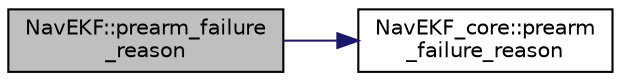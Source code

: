digraph "NavEKF::prearm_failure_reason"
{
 // INTERACTIVE_SVG=YES
  edge [fontname="Helvetica",fontsize="10",labelfontname="Helvetica",labelfontsize="10"];
  node [fontname="Helvetica",fontsize="10",shape=record];
  rankdir="LR";
  Node1 [label="NavEKF::prearm_failure\l_reason",height=0.2,width=0.4,color="black", fillcolor="grey75", style="filled", fontcolor="black"];
  Node1 -> Node2 [color="midnightblue",fontsize="10",style="solid",fontname="Helvetica"];
  Node2 [label="NavEKF_core::prearm\l_failure_reason",height=0.2,width=0.4,color="black", fillcolor="white", style="filled",URL="$classNavEKF__core.html#a867d8a8375712eb532de6885bee14819"];
}
